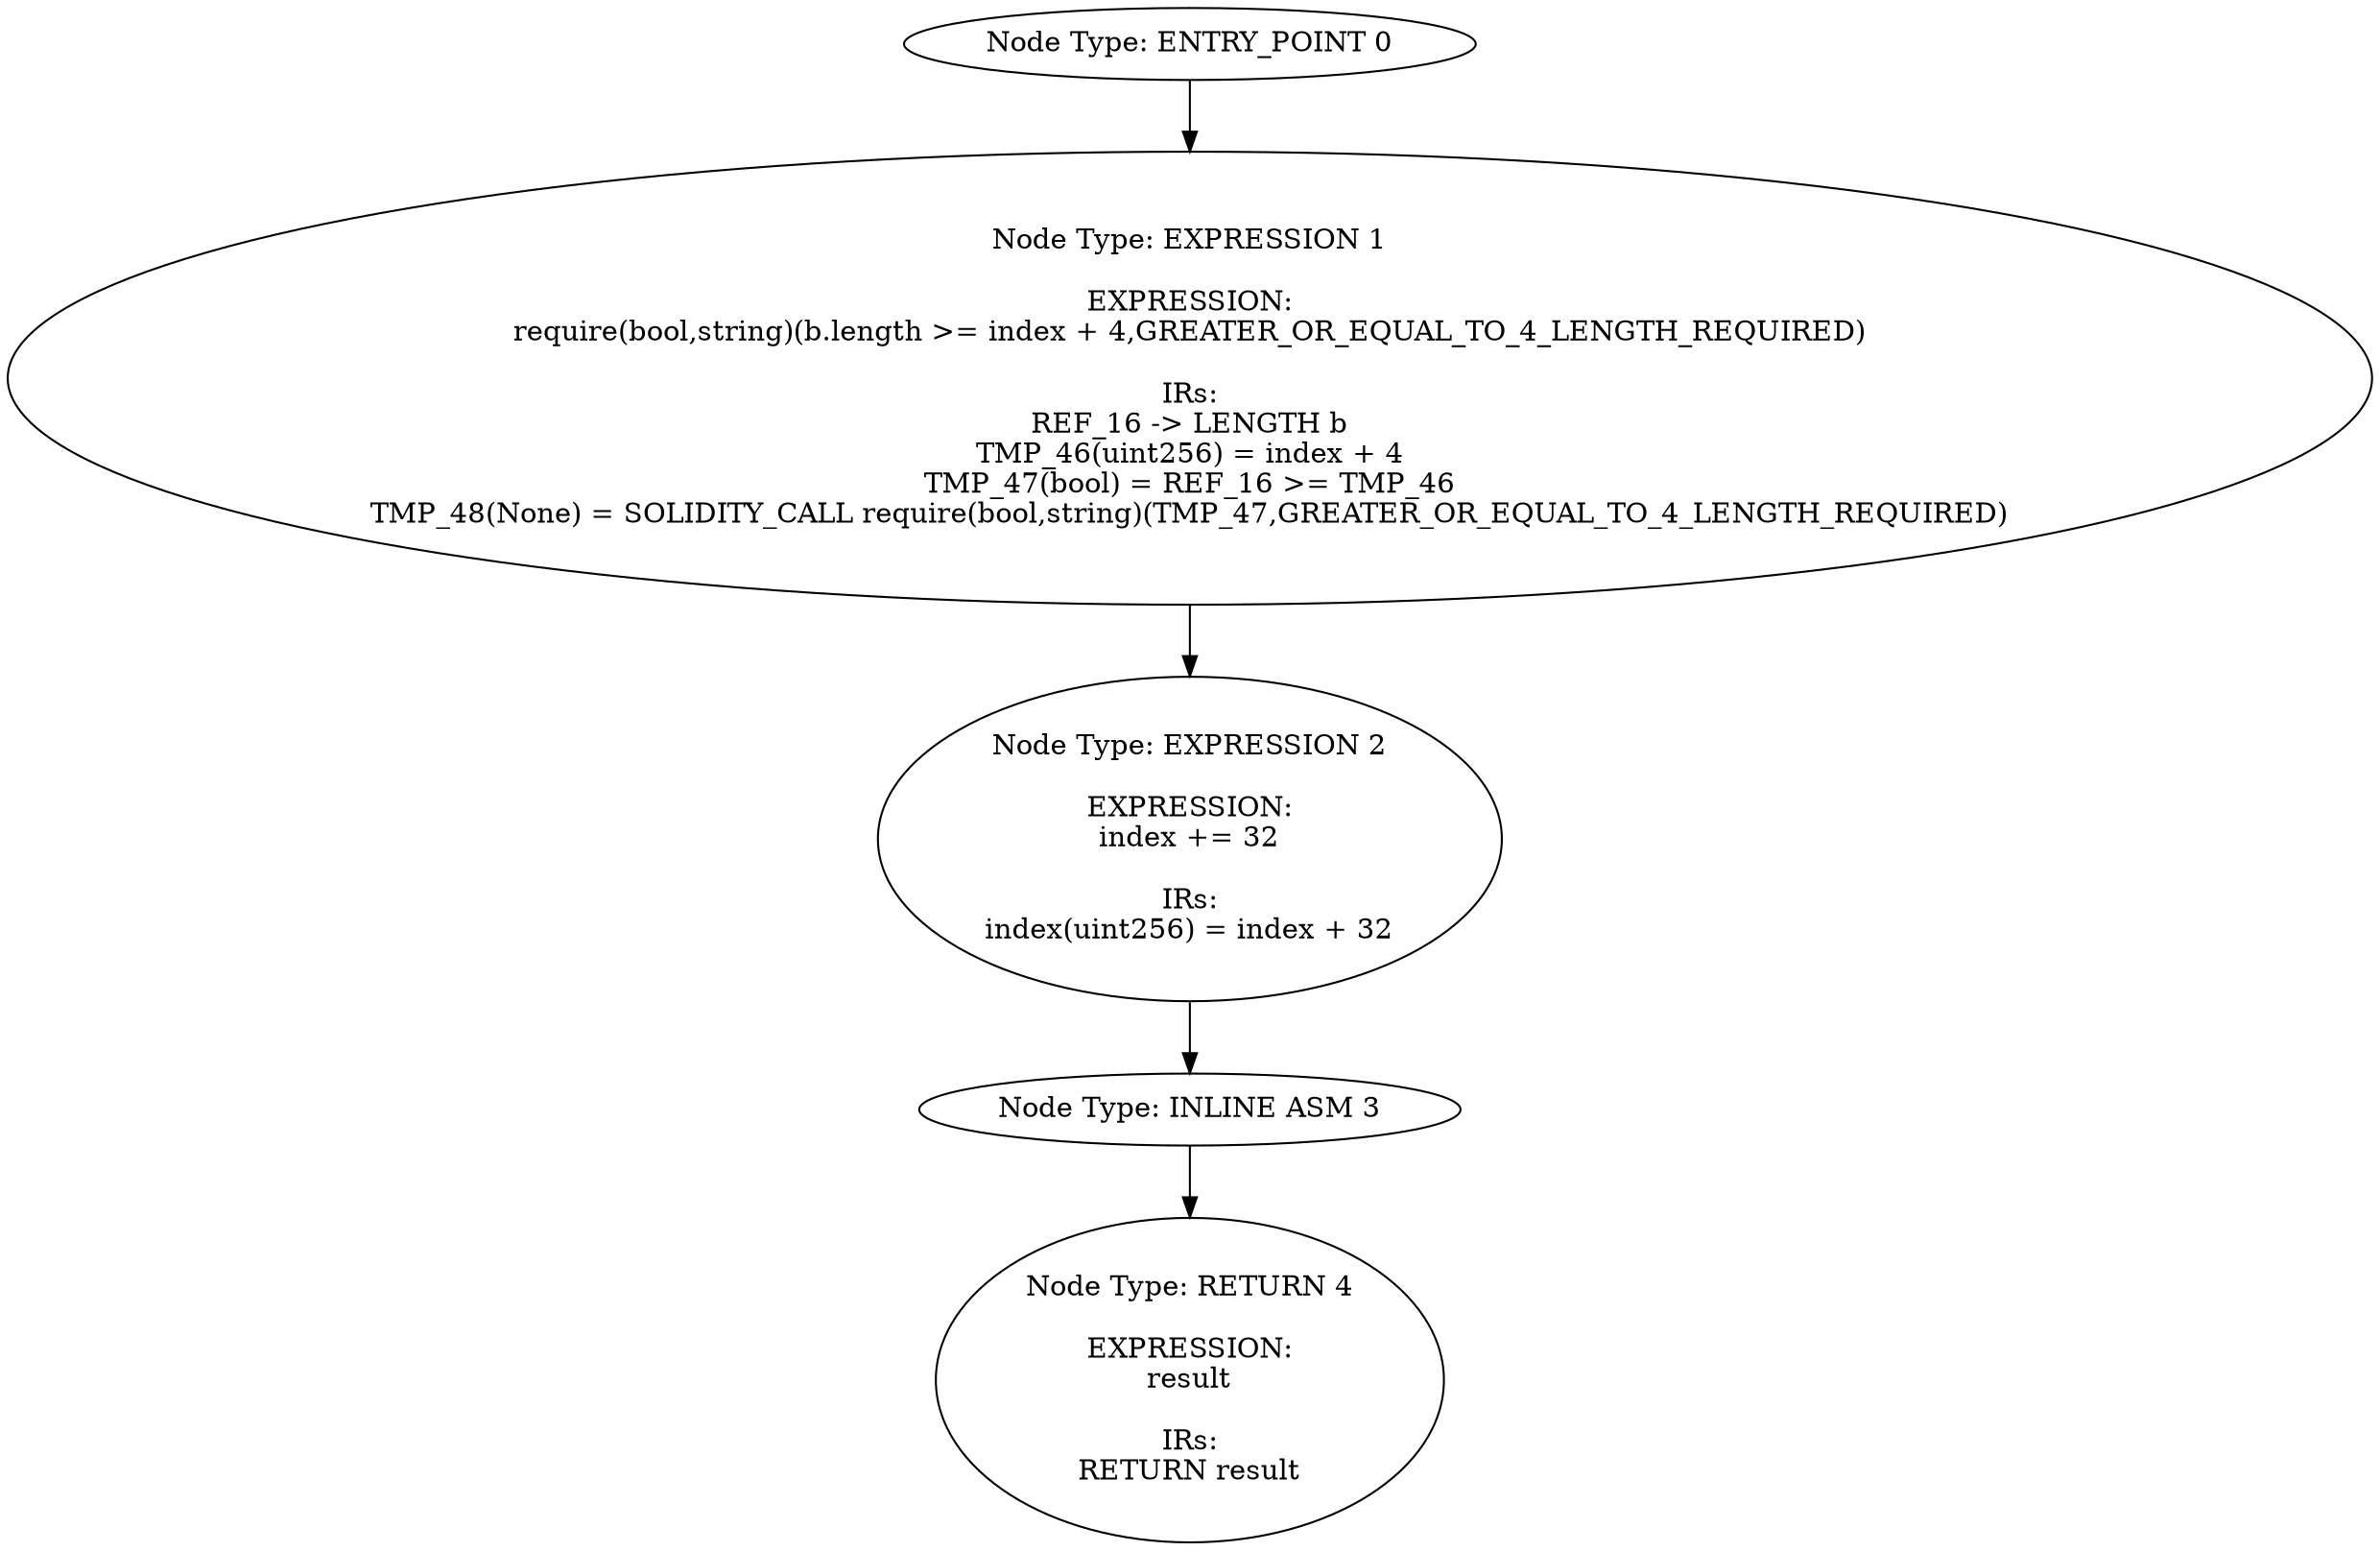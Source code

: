 digraph{
0[label="Node Type: ENTRY_POINT 0
"];
0->1;
1[label="Node Type: EXPRESSION 1

EXPRESSION:
require(bool,string)(b.length >= index + 4,GREATER_OR_EQUAL_TO_4_LENGTH_REQUIRED)

IRs:
REF_16 -> LENGTH b
TMP_46(uint256) = index + 4
TMP_47(bool) = REF_16 >= TMP_46
TMP_48(None) = SOLIDITY_CALL require(bool,string)(TMP_47,GREATER_OR_EQUAL_TO_4_LENGTH_REQUIRED)"];
1->2;
2[label="Node Type: EXPRESSION 2

EXPRESSION:
index += 32

IRs:
index(uint256) = index + 32"];
2->3;
3[label="Node Type: INLINE ASM 3
"];
3->4;
4[label="Node Type: RETURN 4

EXPRESSION:
result

IRs:
RETURN result"];
}

